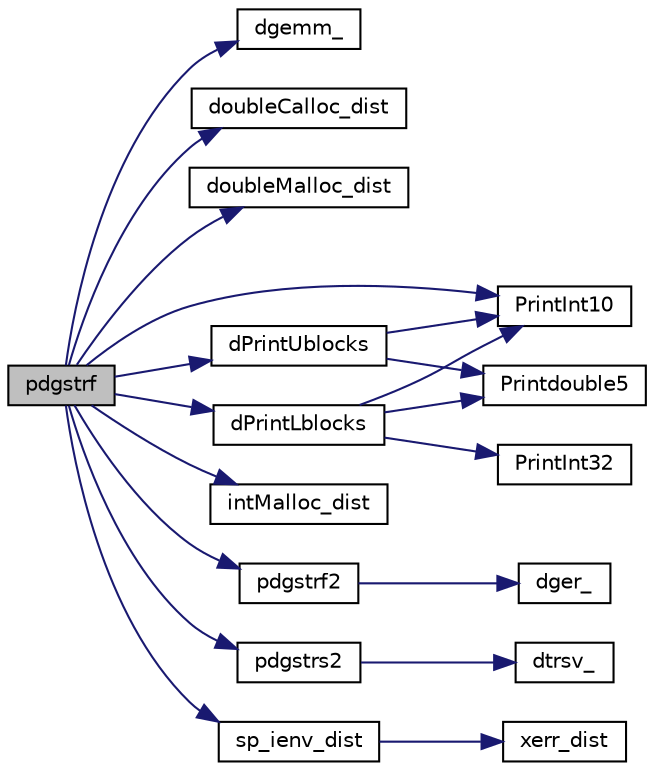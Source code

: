 digraph "pdgstrf"
{
 // LATEX_PDF_SIZE
  edge [fontname="Helvetica",fontsize="10",labelfontname="Helvetica",labelfontsize="10"];
  node [fontname="Helvetica",fontsize="10",shape=record];
  rankdir="LR";
  Node1 [label="pdgstrf",height=0.2,width=0.4,color="black", fillcolor="grey75", style="filled", fontcolor="black",tooltip=" "];
  Node1 -> Node2 [color="midnightblue",fontsize="10",style="solid",fontname="Helvetica"];
  Node2 [label="dgemm_",height=0.2,width=0.4,color="black", fillcolor="white", style="filled",URL="$superlu__ddefs_8h.html#acc7c47067de037060e4c4227ee6aaa48",tooltip=" "];
  Node1 -> Node3 [color="midnightblue",fontsize="10",style="solid",fontname="Helvetica"];
  Node3 [label="doubleCalloc_dist",height=0.2,width=0.4,color="black", fillcolor="white", style="filled",URL="$dmemory__dist_8c.html#ad0990926eb133871817599be1522bb45",tooltip=" "];
  Node1 -> Node4 [color="midnightblue",fontsize="10",style="solid",fontname="Helvetica"];
  Node4 [label="doubleMalloc_dist",height=0.2,width=0.4,color="black", fillcolor="white", style="filled",URL="$dmemory__dist_8c.html#a52dc9c97e580c07ec4af763f1755a2ba",tooltip=" "];
  Node1 -> Node5 [color="midnightblue",fontsize="10",style="solid",fontname="Helvetica"];
  Node5 [label="dPrintLblocks",height=0.2,width=0.4,color="black", fillcolor="white", style="filled",URL="$dutil__dist_8c.html#a7555401d9bc50deccf68046272f69fa4",tooltip="Print the blocks in the factored matrix L."];
  Node5 -> Node6 [color="midnightblue",fontsize="10",style="solid",fontname="Helvetica"];
  Node6 [label="Printdouble5",height=0.2,width=0.4,color="black", fillcolor="white", style="filled",URL="$dutil__dist_8c.html#a9469156f66121040999f8eb7e0c2bbc8",tooltip=" "];
  Node5 -> Node7 [color="midnightblue",fontsize="10",style="solid",fontname="Helvetica"];
  Node7 [label="PrintInt10",height=0.2,width=0.4,color="black", fillcolor="white", style="filled",URL="$superlu__defs_8h.html#ab03f0fccabf0c7a84b0e2c99c2988809",tooltip=" "];
  Node5 -> Node8 [color="midnightblue",fontsize="10",style="solid",fontname="Helvetica"];
  Node8 [label="PrintInt32",height=0.2,width=0.4,color="black", fillcolor="white", style="filled",URL="$superlu__defs_8h.html#a84585d254b15455fcc1a025233abc710",tooltip=" "];
  Node1 -> Node9 [color="midnightblue",fontsize="10",style="solid",fontname="Helvetica"];
  Node9 [label="dPrintUblocks",height=0.2,width=0.4,color="black", fillcolor="white", style="filled",URL="$dutil__dist_8c.html#ae298232e79a4556c71cc761195a4d3e7",tooltip="Print the blocks in the factored matrix U."];
  Node9 -> Node6 [color="midnightblue",fontsize="10",style="solid",fontname="Helvetica"];
  Node9 -> Node7 [color="midnightblue",fontsize="10",style="solid",fontname="Helvetica"];
  Node1 -> Node10 [color="midnightblue",fontsize="10",style="solid",fontname="Helvetica"];
  Node10 [label="intMalloc_dist",height=0.2,width=0.4,color="black", fillcolor="white", style="filled",URL="$memory_8c.html#a2c2df35072e313373438cccdb98b885c",tooltip=" "];
  Node1 -> Node11 [color="midnightblue",fontsize="10",style="solid",fontname="Helvetica"];
  Node11 [label="pdgstrf2",height=0.2,width=0.4,color="black", fillcolor="white", style="filled",URL="$pdgstrf__X1_8c.html#a742ebdb6bdcd30adede7cd246d6546d3",tooltip=" "];
  Node11 -> Node12 [color="midnightblue",fontsize="10",style="solid",fontname="Helvetica"];
  Node12 [label="dger_",height=0.2,width=0.4,color="black", fillcolor="white", style="filled",URL="$superlu__ddefs_8h.html#accdf5ce14130edff238fcad7e164925a",tooltip=" "];
  Node1 -> Node13 [color="midnightblue",fontsize="10",style="solid",fontname="Helvetica"];
  Node13 [label="pdgstrs2",height=0.2,width=0.4,color="black", fillcolor="white", style="filled",URL="$pdgstrf__X1_8c.html#a5fc108ed829c8ae7ce76252a9a07df0e",tooltip=" "];
  Node13 -> Node14 [color="midnightblue",fontsize="10",style="solid",fontname="Helvetica"];
  Node14 [label="dtrsv_",height=0.2,width=0.4,color="black", fillcolor="white", style="filled",URL="$superlu__ddefs_8h.html#a8bf1e89ca04a7d8384577eb9842e9ffa",tooltip=" "];
  Node1 -> Node7 [color="midnightblue",fontsize="10",style="solid",fontname="Helvetica"];
  Node1 -> Node15 [color="midnightblue",fontsize="10",style="solid",fontname="Helvetica"];
  Node15 [label="sp_ienv_dist",height=0.2,width=0.4,color="black", fillcolor="white", style="filled",URL="$SRC_2sp__ienv_8c.html#a004725eb174f73ba121db829451a8e8c",tooltip=" "];
  Node15 -> Node16 [color="midnightblue",fontsize="10",style="solid",fontname="Helvetica"];
  Node16 [label="xerr_dist",height=0.2,width=0.4,color="black", fillcolor="white", style="filled",URL="$superlu__defs_8h.html#a0d728f1da812b1373a0e58ff81f6a711",tooltip=" "];
}
